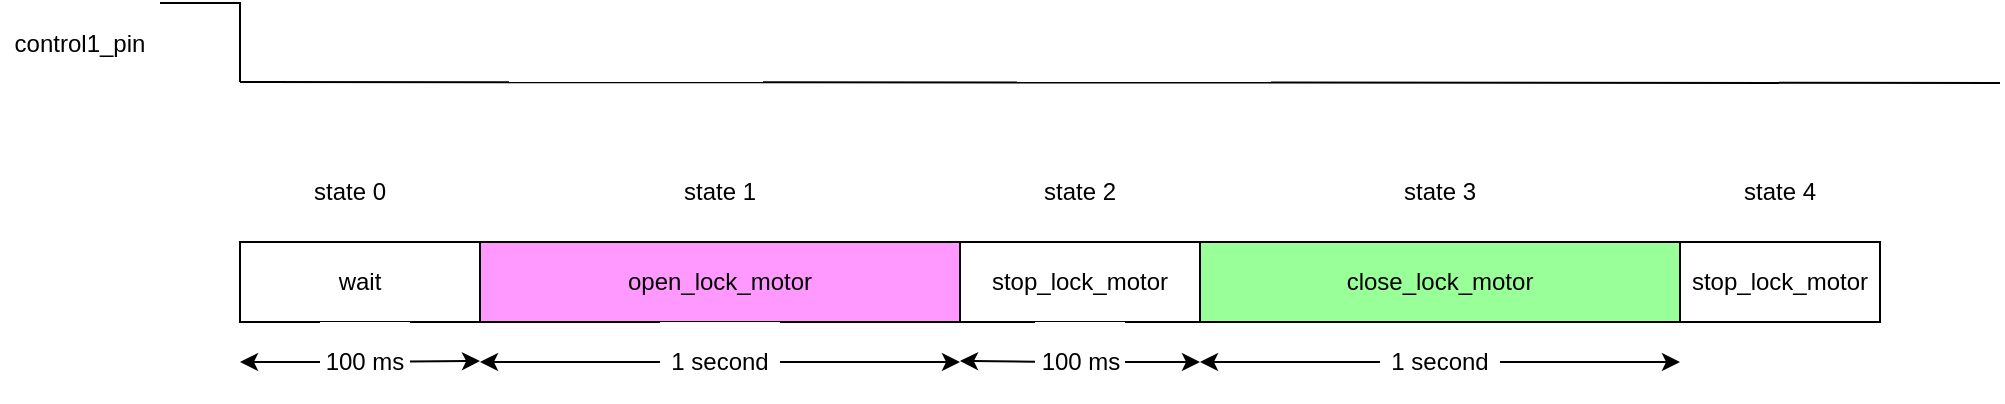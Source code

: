 <mxfile version="19.0.0" type="device" pages="2"><diagram id="2OAEeYzZ20mmEIt6Upx0" name="control_pin1"><mxGraphModel dx="1662" dy="857" grid="1" gridSize="10" guides="1" tooltips="1" connect="1" arrows="1" fold="1" page="1" pageScale="1" pageWidth="1169" pageHeight="827" math="0" shadow="0"><root><mxCell id="0"/><mxCell id="1" parent="0"/><mxCell id="HUbSFYVYB07oldVejPAI-1" value="" style="endArrow=none;html=1;rounded=0;" edge="1" parent="1"><mxGeometry width="50" height="50" relative="1" as="geometry"><mxPoint x="120" y="200.5" as="sourcePoint"/><mxPoint x="160" y="200.5" as="targetPoint"/></mxGeometry></mxCell><mxCell id="HUbSFYVYB07oldVejPAI-2" value="" style="endArrow=none;html=1;rounded=0;" edge="1" parent="1"><mxGeometry width="50" height="50" relative="1" as="geometry"><mxPoint x="160" y="240" as="sourcePoint"/><mxPoint x="1040" y="240.5" as="targetPoint"/></mxGeometry></mxCell><mxCell id="HUbSFYVYB07oldVejPAI-3" value="" style="endArrow=none;html=1;rounded=0;" edge="1" parent="1"><mxGeometry width="50" height="50" relative="1" as="geometry"><mxPoint x="160" y="240" as="sourcePoint"/><mxPoint x="160" y="200" as="targetPoint"/></mxGeometry></mxCell><mxCell id="HUbSFYVYB07oldVejPAI-5" value="control1_pin" style="text;html=1;strokeColor=none;fillColor=none;align=center;verticalAlign=middle;whiteSpace=wrap;rounded=0;" vertex="1" parent="1"><mxGeometry x="40" y="210.5" width="80" height="20" as="geometry"/></mxCell><mxCell id="HUbSFYVYB07oldVejPAI-7" value="wait" style="rounded=0;whiteSpace=wrap;html=1;" vertex="1" parent="1"><mxGeometry x="160" y="320" width="120" height="40" as="geometry"/></mxCell><mxCell id="HUbSFYVYB07oldVejPAI-8" value="open_lock_motor" style="rounded=0;whiteSpace=wrap;html=1;fillColor=#FF99FF;" vertex="1" parent="1"><mxGeometry x="280" y="320" width="240" height="40" as="geometry"/></mxCell><mxCell id="HUbSFYVYB07oldVejPAI-10" value="" style="endArrow=classic;startArrow=classic;html=1;rounded=0;" edge="1" parent="1"><mxGeometry width="50" height="50" relative="1" as="geometry"><mxPoint x="280" y="380" as="sourcePoint"/><mxPoint x="520" y="380" as="targetPoint"/></mxGeometry></mxCell><mxCell id="HUbSFYVYB07oldVejPAI-9" value="1 second" style="text;html=1;strokeColor=none;fillColor=#FFFFFF;align=center;verticalAlign=middle;whiteSpace=wrap;rounded=0;" vertex="1" parent="1"><mxGeometry x="370" y="360" width="60" height="40" as="geometry"/></mxCell><mxCell id="HUbSFYVYB07oldVejPAI-12" value="stop_lock_motor" style="rounded=0;whiteSpace=wrap;html=1;" vertex="1" parent="1"><mxGeometry x="520" y="320" width="120" height="40" as="geometry"/></mxCell><mxCell id="HUbSFYVYB07oldVejPAI-14" value="" style="endArrow=classic;startArrow=none;html=1;rounded=0;" edge="1" parent="1" source="HUbSFYVYB07oldVejPAI-13"><mxGeometry width="50" height="50" relative="1" as="geometry"><mxPoint x="160" y="380" as="sourcePoint"/><mxPoint x="280" y="379.5" as="targetPoint"/></mxGeometry></mxCell><mxCell id="HUbSFYVYB07oldVejPAI-15" value="" style="endArrow=classic;startArrow=none;html=1;rounded=0;" edge="1" parent="1" source="HUbSFYVYB07oldVejPAI-16"><mxGeometry width="50" height="50" relative="1" as="geometry"><mxPoint x="520" y="379.5" as="sourcePoint"/><mxPoint x="640" y="380" as="targetPoint"/></mxGeometry></mxCell><mxCell id="HUbSFYVYB07oldVejPAI-16" value="100 ms" style="text;html=1;strokeColor=none;fillColor=#FFFFFF;align=center;verticalAlign=middle;whiteSpace=wrap;rounded=0;" vertex="1" parent="1"><mxGeometry x="557.5" y="360" width="45" height="40" as="geometry"/></mxCell><mxCell id="HUbSFYVYB07oldVejPAI-17" value="" style="endArrow=none;startArrow=classic;html=1;rounded=0;" edge="1" parent="1" target="HUbSFYVYB07oldVejPAI-16"><mxGeometry width="50" height="50" relative="1" as="geometry"><mxPoint x="520" y="379.5" as="sourcePoint"/><mxPoint x="640" y="380" as="targetPoint"/></mxGeometry></mxCell><mxCell id="HUbSFYVYB07oldVejPAI-13" value="100 ms" style="text;html=1;strokeColor=none;fillColor=#FFFFFF;align=center;verticalAlign=middle;whiteSpace=wrap;rounded=0;" vertex="1" parent="1"><mxGeometry x="200" y="360" width="45" height="40" as="geometry"/></mxCell><mxCell id="HUbSFYVYB07oldVejPAI-19" value="" style="endArrow=none;startArrow=classic;html=1;rounded=0;" edge="1" parent="1" target="HUbSFYVYB07oldVejPAI-13"><mxGeometry width="50" height="50" relative="1" as="geometry"><mxPoint x="160" y="380" as="sourcePoint"/><mxPoint x="280" y="379.5" as="targetPoint"/></mxGeometry></mxCell><mxCell id="HUbSFYVYB07oldVejPAI-20" value="" style="endArrow=classic;startArrow=classic;html=1;rounded=0;" edge="1" parent="1"><mxGeometry width="50" height="50" relative="1" as="geometry"><mxPoint x="640" y="380" as="sourcePoint"/><mxPoint x="880" y="380" as="targetPoint"/></mxGeometry></mxCell><mxCell id="HUbSFYVYB07oldVejPAI-21" value="1 second" style="text;html=1;strokeColor=none;fillColor=#FFFFFF;align=center;verticalAlign=middle;whiteSpace=wrap;rounded=0;" vertex="1" parent="1"><mxGeometry x="730" y="360" width="60" height="40" as="geometry"/></mxCell><mxCell id="HUbSFYVYB07oldVejPAI-22" value="close_lock_motor" style="rounded=0;whiteSpace=wrap;html=1;fillColor=#99FF99;" vertex="1" parent="1"><mxGeometry x="640" y="320" width="240" height="40" as="geometry"/></mxCell><mxCell id="HUbSFYVYB07oldVejPAI-23" value="stop_lock_motor" style="rounded=0;whiteSpace=wrap;html=1;" vertex="1" parent="1"><mxGeometry x="880" y="320" width="100" height="40" as="geometry"/></mxCell><mxCell id="HUbSFYVYB07oldVejPAI-24" value="state 0" style="text;html=1;strokeColor=none;fillColor=none;align=center;verticalAlign=middle;whiteSpace=wrap;rounded=0;" vertex="1" parent="1"><mxGeometry x="185" y="280" width="60" height="30" as="geometry"/></mxCell><mxCell id="HUbSFYVYB07oldVejPAI-25" value="state 1" style="text;html=1;strokeColor=none;fillColor=none;align=center;verticalAlign=middle;whiteSpace=wrap;rounded=0;" vertex="1" parent="1"><mxGeometry x="370" y="280" width="60" height="30" as="geometry"/></mxCell><mxCell id="HUbSFYVYB07oldVejPAI-26" value="state 2" style="text;html=1;strokeColor=none;fillColor=none;align=center;verticalAlign=middle;whiteSpace=wrap;rounded=0;" vertex="1" parent="1"><mxGeometry x="550" y="280" width="60" height="30" as="geometry"/></mxCell><mxCell id="HUbSFYVYB07oldVejPAI-27" value="state 3" style="text;html=1;strokeColor=none;fillColor=none;align=center;verticalAlign=middle;whiteSpace=wrap;rounded=0;" vertex="1" parent="1"><mxGeometry x="730" y="280" width="60" height="30" as="geometry"/></mxCell><mxCell id="HUbSFYVYB07oldVejPAI-28" value="state 4" style="text;html=1;strokeColor=none;fillColor=none;align=center;verticalAlign=middle;whiteSpace=wrap;rounded=0;" vertex="1" parent="1"><mxGeometry x="900" y="280" width="60" height="30" as="geometry"/></mxCell></root></mxGraphModel></diagram><diagram id="0TK2vuzc5BJ4Ov0kh6S5" name="control_pin2"><mxGraphModel dx="1422" dy="857" grid="1" gridSize="10" guides="1" tooltips="1" connect="1" arrows="1" fold="1" page="1" pageScale="1" pageWidth="1169" pageHeight="827" math="0" shadow="0"><root><mxCell id="0"/><mxCell id="1" parent="0"/><mxCell id="U3dwhHT2p0lntQLpMx2O-35" value="" style="endArrow=classic;startArrow=classic;html=1;rounded=0;" edge="1" parent="1"><mxGeometry width="50" height="50" relative="1" as="geometry"><mxPoint x="560" y="293.58" as="sourcePoint"/><mxPoint x="720" y="294" as="targetPoint"/></mxGeometry></mxCell><mxCell id="U3dwhHT2p0lntQLpMx2O-1" value="" style="endArrow=none;html=1;rounded=0;" edge="1" parent="1"><mxGeometry width="50" height="50" relative="1" as="geometry"><mxPoint x="40" y="200" as="sourcePoint"/><mxPoint x="120" y="199.5" as="targetPoint"/></mxGeometry></mxCell><mxCell id="U3dwhHT2p0lntQLpMx2O-2" value="" style="endArrow=none;html=1;rounded=0;" edge="1" parent="1"><mxGeometry width="50" height="50" relative="1" as="geometry"><mxPoint x="120" y="239" as="sourcePoint"/><mxPoint x="1120" y="240" as="targetPoint"/></mxGeometry></mxCell><mxCell id="U3dwhHT2p0lntQLpMx2O-3" value="" style="endArrow=none;html=1;rounded=0;" edge="1" parent="1"><mxGeometry width="50" height="50" relative="1" as="geometry"><mxPoint x="120" y="239" as="sourcePoint"/><mxPoint x="120" y="199" as="targetPoint"/></mxGeometry></mxCell><mxCell id="U3dwhHT2p0lntQLpMx2O-4" value="control2_pin" style="text;html=1;strokeColor=none;fillColor=none;align=center;verticalAlign=middle;whiteSpace=wrap;rounded=0;" vertex="1" parent="1"><mxGeometry x="30" y="209.5" width="80" height="20" as="geometry"/></mxCell><mxCell id="U3dwhHT2p0lntQLpMx2O-5" value="wait tube" style="rounded=0;whiteSpace=wrap;html=1;" vertex="1" parent="1"><mxGeometry x="120" y="319" width="80" height="40" as="geometry"/></mxCell><mxCell id="U3dwhHT2p0lntQLpMx2O-6" value="on_solinoid1" style="rounded=0;whiteSpace=wrap;html=1;fillColor=#FF99FF;" vertex="1" parent="1"><mxGeometry x="200" y="319" width="160" height="40" as="geometry"/></mxCell><mxCell id="U3dwhHT2p0lntQLpMx2O-7" value="" style="endArrow=classic;startArrow=classic;html=1;rounded=0;" edge="1" parent="1"><mxGeometry width="50" height="50" relative="1" as="geometry"><mxPoint x="200" y="379" as="sourcePoint"/><mxPoint x="360" y="379" as="targetPoint"/></mxGeometry></mxCell><mxCell id="U3dwhHT2p0lntQLpMx2O-8" value="500 ms" style="text;html=1;strokeColor=none;fillColor=#FFFFFF;align=center;verticalAlign=middle;whiteSpace=wrap;rounded=0;" vertex="1" parent="1"><mxGeometry x="250" y="359" width="60" height="40" as="geometry"/></mxCell><mxCell id="U3dwhHT2p0lntQLpMx2O-18" value="off_solinoid1" style="rounded=0;whiteSpace=wrap;html=1;fillColor=#99FF99;" vertex="1" parent="1"><mxGeometry x="360" y="319" width="80" height="40" as="geometry"/></mxCell><mxCell id="U3dwhHT2p0lntQLpMx2O-19" value="check_sensor4" style="rounded=0;whiteSpace=wrap;html=1;" vertex="1" parent="1"><mxGeometry x="440" y="319" width="120" height="40" as="geometry"/></mxCell><mxCell id="U3dwhHT2p0lntQLpMx2O-20" value="state 0" style="text;html=1;strokeColor=none;fillColor=none;align=center;verticalAlign=middle;whiteSpace=wrap;rounded=0;" vertex="1" parent="1"><mxGeometry x="130" y="279" width="60" height="30" as="geometry"/></mxCell><mxCell id="U3dwhHT2p0lntQLpMx2O-21" value="state 1" style="text;html=1;strokeColor=none;fillColor=none;align=center;verticalAlign=middle;whiteSpace=wrap;rounded=0;" vertex="1" parent="1"><mxGeometry x="250" y="279" width="60" height="30" as="geometry"/></mxCell><mxCell id="U3dwhHT2p0lntQLpMx2O-24" value="state 3" style="text;html=1;strokeColor=none;fillColor=none;align=center;verticalAlign=middle;whiteSpace=wrap;rounded=0;" vertex="1" parent="1"><mxGeometry x="470" y="279" width="60" height="30" as="geometry"/></mxCell><mxCell id="U3dwhHT2p0lntQLpMx2O-25" value="state 2" style="text;html=1;strokeColor=none;fillColor=none;align=center;verticalAlign=middle;whiteSpace=wrap;rounded=0;" vertex="1" parent="1"><mxGeometry x="370" y="279" width="60" height="30" as="geometry"/></mxCell><mxCell id="U3dwhHT2p0lntQLpMx2O-26" value="on_motor2" style="rounded=0;whiteSpace=wrap;html=1;fillColor=#99FF99;" vertex="1" parent="1"><mxGeometry x="560" y="379" width="80" height="40" as="geometry"/></mxCell><mxCell id="U3dwhHT2p0lntQLpMx2O-28" value="on_solinoid2" style="rounded=0;whiteSpace=wrap;html=1;fillColor=#99FF99;" vertex="1" parent="1"><mxGeometry x="640" y="379" width="80" height="40" as="geometry"/></mxCell><mxCell id="U3dwhHT2p0lntQLpMx2O-30" value="" style="endArrow=none;html=1;rounded=0;exitX=0;exitY=1;exitDx=0;exitDy=0;" edge="1" parent="1" source="U3dwhHT2p0lntQLpMx2O-52"><mxGeometry width="50" height="50" relative="1" as="geometry"><mxPoint x="500" y="480" as="sourcePoint"/><mxPoint x="500" y="359" as="targetPoint"/></mxGeometry></mxCell><mxCell id="U3dwhHT2p0lntQLpMx2O-32" value="" style="endArrow=classic;html=1;rounded=0;entryX=0;entryY=0.5;entryDx=0;entryDy=0;" edge="1" parent="1" target="U3dwhHT2p0lntQLpMx2O-26"><mxGeometry width="50" height="50" relative="1" as="geometry"><mxPoint x="500" y="399" as="sourcePoint"/><mxPoint x="520" y="398.58" as="targetPoint"/></mxGeometry></mxCell><mxCell id="U3dwhHT2p0lntQLpMx2O-33" value="" style="endArrow=classic;html=1;rounded=0;" edge="1" parent="1"><mxGeometry width="50" height="50" relative="1" as="geometry"><mxPoint x="500" y="469" as="sourcePoint"/><mxPoint x="1040" y="470" as="targetPoint"/></mxGeometry></mxCell><mxCell id="U3dwhHT2p0lntQLpMx2O-34" value="state 4" style="text;html=1;strokeColor=none;fillColor=#FFFFFF;align=center;verticalAlign=middle;whiteSpace=wrap;rounded=0;" vertex="1" parent="1"><mxGeometry x="610" y="279" width="60" height="30" as="geometry"/></mxCell><mxCell id="U3dwhHT2p0lntQLpMx2O-36" value="wait sensor4 = false" style="rounded=0;whiteSpace=wrap;html=1;" vertex="1" parent="1"><mxGeometry x="720" y="379" width="120" height="40" as="geometry"/></mxCell><mxCell id="U3dwhHT2p0lntQLpMx2O-37" value="state 5" style="text;html=1;strokeColor=none;fillColor=#FFFFFF;align=center;verticalAlign=middle;whiteSpace=wrap;rounded=0;" vertex="1" parent="1"><mxGeometry x="750" y="279" width="60" height="30" as="geometry"/></mxCell><mxCell id="U3dwhHT2p0lntQLpMx2O-38" value="off_solinoid2" style="rounded=0;whiteSpace=wrap;html=1;fillColor=#7EA6E0;" vertex="1" parent="1"><mxGeometry x="920" y="379" width="80" height="40" as="geometry"/></mxCell><mxCell id="U3dwhHT2p0lntQLpMx2O-39" value="off_motor2" style="rounded=0;whiteSpace=wrap;html=1;fillColor=#7EA6E0;" vertex="1" parent="1"><mxGeometry x="840" y="379" width="80" height="40" as="geometry"/></mxCell><mxCell id="U3dwhHT2p0lntQLpMx2O-41" value="" style="endArrow=classic;startArrow=classic;html=1;rounded=0;" edge="1" parent="1"><mxGeometry width="50" height="50" relative="1" as="geometry"><mxPoint x="840" y="293.58" as="sourcePoint"/><mxPoint x="1000" y="294" as="targetPoint"/></mxGeometry></mxCell><mxCell id="U3dwhHT2p0lntQLpMx2O-42" value="state 6" style="text;html=1;strokeColor=none;fillColor=#FFFFFF;align=center;verticalAlign=middle;whiteSpace=wrap;rounded=0;" vertex="1" parent="1"><mxGeometry x="890" y="279" width="60" height="30" as="geometry"/></mxCell><mxCell id="U3dwhHT2p0lntQLpMx2O-43" value="state 7" style="text;html=1;strokeColor=none;fillColor=#FFFFFF;align=center;verticalAlign=middle;whiteSpace=wrap;rounded=0;" vertex="1" parent="1"><mxGeometry x="1030" y="279" width="60" height="30" as="geometry"/></mxCell><mxCell id="U3dwhHT2p0lntQLpMx2O-45" value="" style="endArrow=classic;startArrow=none;html=1;rounded=0;" edge="1" parent="1" source="U3dwhHT2p0lntQLpMx2O-44"><mxGeometry width="50" height="50" relative="1" as="geometry"><mxPoint x="360" y="378.17" as="sourcePoint"/><mxPoint x="440" y="378" as="targetPoint"/></mxGeometry></mxCell><mxCell id="U3dwhHT2p0lntQLpMx2O-44" value="100 ms" style="text;html=1;strokeColor=none;fillColor=#FFFFFF;align=center;verticalAlign=middle;whiteSpace=wrap;rounded=0;" vertex="1" parent="1"><mxGeometry x="375" y="359" width="50" height="40" as="geometry"/></mxCell><mxCell id="U3dwhHT2p0lntQLpMx2O-46" value="" style="endArrow=none;startArrow=classic;html=1;rounded=0;" edge="1" parent="1" target="U3dwhHT2p0lntQLpMx2O-44"><mxGeometry width="50" height="50" relative="1" as="geometry"><mxPoint x="360" y="378.17" as="sourcePoint"/><mxPoint x="440" y="378" as="targetPoint"/></mxGeometry></mxCell><mxCell id="U3dwhHT2p0lntQLpMx2O-50" value="" style="endArrow=classic;startArrow=classic;html=1;rounded=0;" edge="1" parent="1"><mxGeometry width="50" height="50" relative="1" as="geometry"><mxPoint x="720" y="439" as="sourcePoint"/><mxPoint x="840" y="438.58" as="targetPoint"/></mxGeometry></mxCell><mxCell id="U3dwhHT2p0lntQLpMx2O-49" value="1000 ms" style="text;html=1;strokeColor=none;fillColor=#FFFFFF;align=center;verticalAlign=middle;whiteSpace=wrap;rounded=0;" vertex="1" parent="1"><mxGeometry x="750" y="419" width="60" height="40" as="geometry"/></mxCell><mxCell id="U3dwhHT2p0lntQLpMx2O-51" value="true" style="text;html=1;strokeColor=none;fillColor=none;align=center;verticalAlign=middle;whiteSpace=wrap;rounded=0;fontColor=#FF8000;" vertex="1" parent="1"><mxGeometry x="500" y="370" width="60" height="29" as="geometry"/></mxCell><mxCell id="U3dwhHT2p0lntQLpMx2O-52" value="false" style="text;html=1;strokeColor=none;fillColor=none;align=center;verticalAlign=middle;whiteSpace=wrap;rounded=0;fontColor=#FF8000;" vertex="1" parent="1"><mxGeometry x="500" y="440" width="60" height="30" as="geometry"/></mxCell><mxCell id="U3dwhHT2p0lntQLpMx2O-53" value="" style="endArrow=classic;startArrow=none;html=1;rounded=0;" edge="1" parent="1"><mxGeometry width="50" height="50" relative="1" as="geometry"><mxPoint x="185" y="378.205" as="sourcePoint"/><mxPoint x="200" y="377.83" as="targetPoint"/></mxGeometry></mxCell><mxCell id="U3dwhHT2p0lntQLpMx2O-54" value="" style="endArrow=none;startArrow=classic;html=1;rounded=0;" edge="1" parent="1"><mxGeometry width="50" height="50" relative="1" as="geometry"><mxPoint x="120" y="378.0" as="sourcePoint"/><mxPoint x="135" y="378.311" as="targetPoint"/></mxGeometry></mxCell><mxCell id="U3dwhHT2p0lntQLpMx2O-55" value="50 ms" style="text;html=1;strokeColor=none;fillColor=#FFFFFF;align=center;verticalAlign=middle;whiteSpace=wrap;rounded=0;" vertex="1" parent="1"><mxGeometry x="135" y="359" width="50" height="40" as="geometry"/></mxCell></root></mxGraphModel></diagram></mxfile>